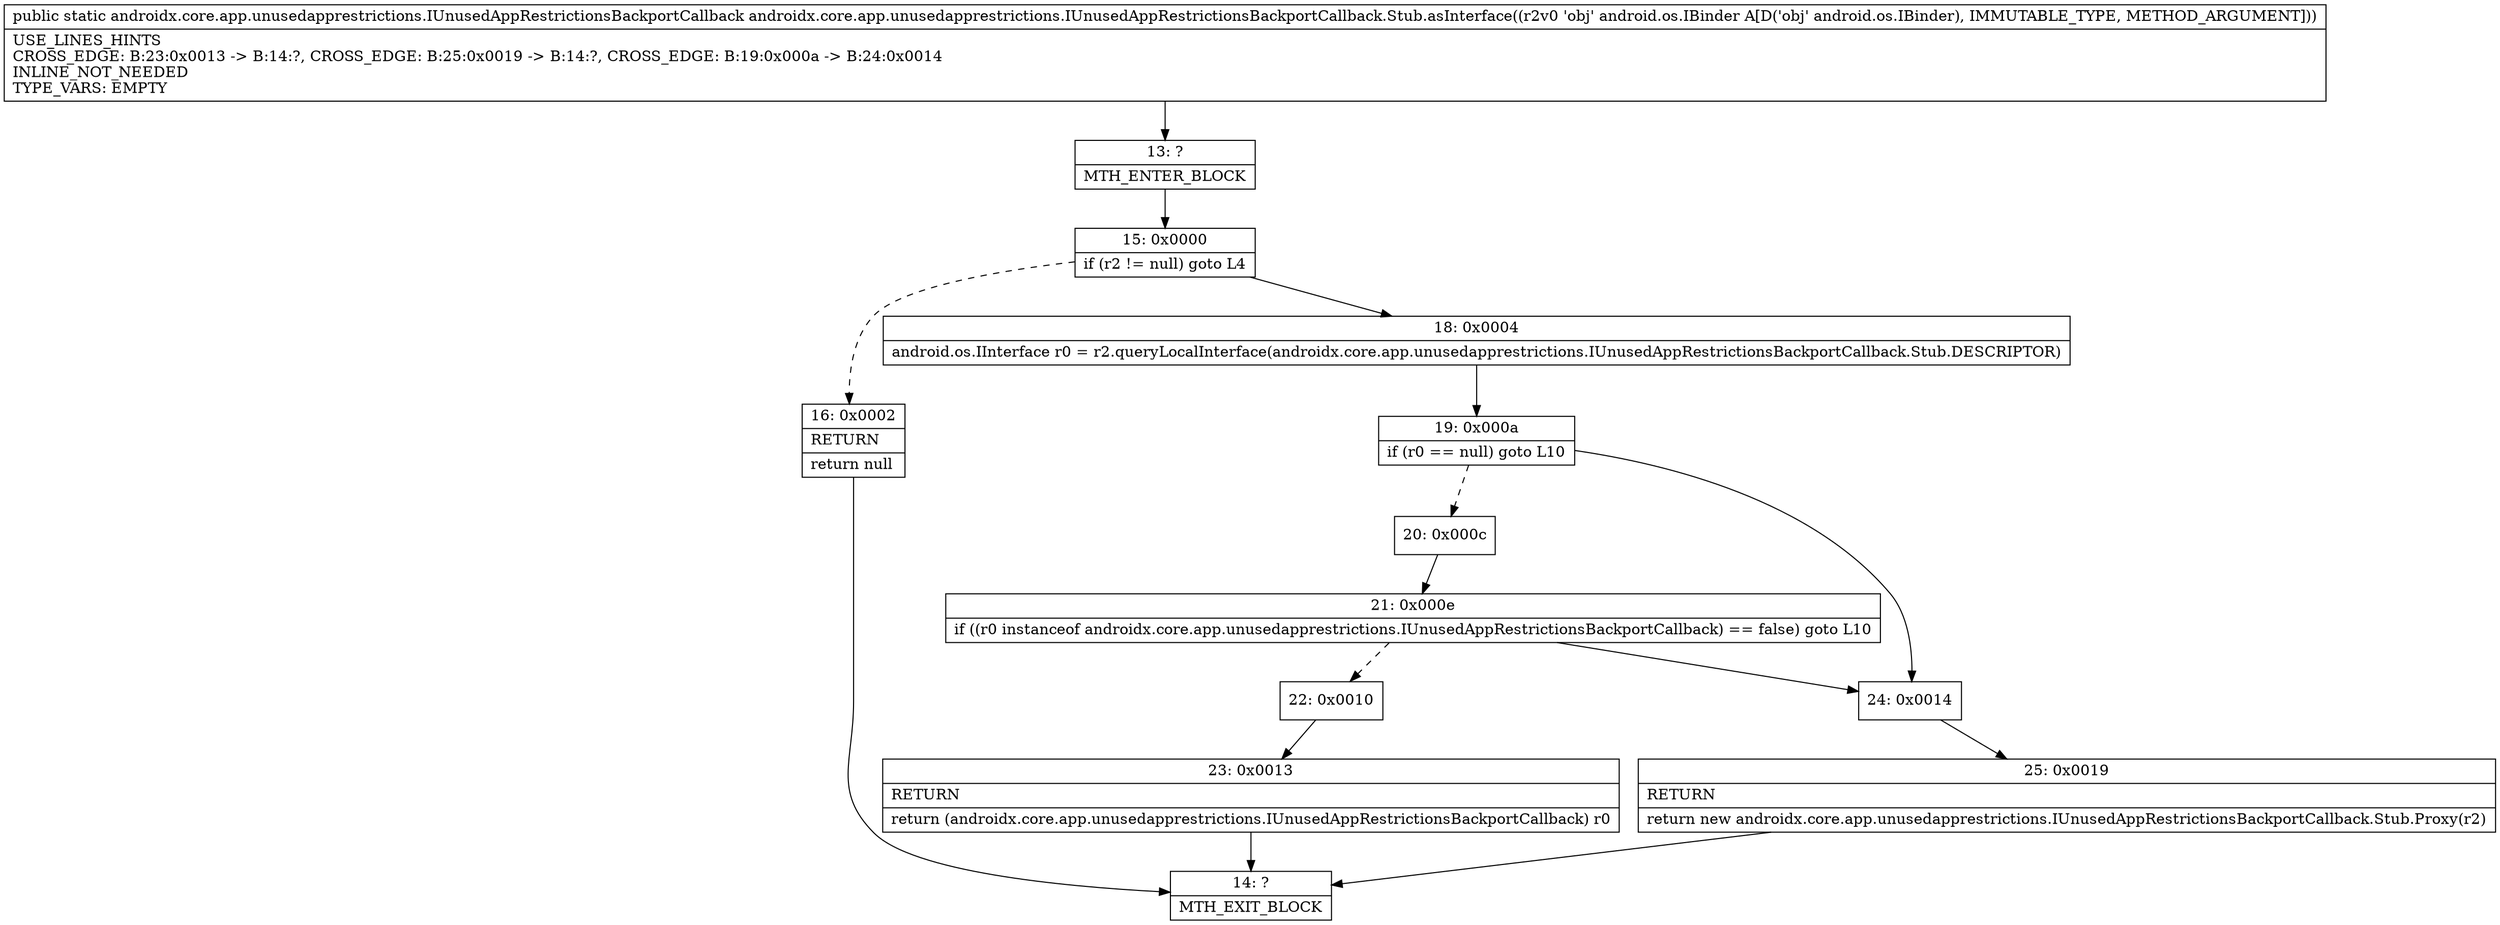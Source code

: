 digraph "CFG forandroidx.core.app.unusedapprestrictions.IUnusedAppRestrictionsBackportCallback.Stub.asInterface(Landroid\/os\/IBinder;)Landroidx\/core\/app\/unusedapprestrictions\/IUnusedAppRestrictionsBackportCallback;" {
Node_13 [shape=record,label="{13\:\ ?|MTH_ENTER_BLOCK\l}"];
Node_15 [shape=record,label="{15\:\ 0x0000|if (r2 != null) goto L4\l}"];
Node_16 [shape=record,label="{16\:\ 0x0002|RETURN\l|return null\l}"];
Node_14 [shape=record,label="{14\:\ ?|MTH_EXIT_BLOCK\l}"];
Node_18 [shape=record,label="{18\:\ 0x0004|android.os.IInterface r0 = r2.queryLocalInterface(androidx.core.app.unusedapprestrictions.IUnusedAppRestrictionsBackportCallback.Stub.DESCRIPTOR)\l}"];
Node_19 [shape=record,label="{19\:\ 0x000a|if (r0 == null) goto L10\l}"];
Node_20 [shape=record,label="{20\:\ 0x000c}"];
Node_21 [shape=record,label="{21\:\ 0x000e|if ((r0 instanceof androidx.core.app.unusedapprestrictions.IUnusedAppRestrictionsBackportCallback) == false) goto L10\l}"];
Node_22 [shape=record,label="{22\:\ 0x0010}"];
Node_23 [shape=record,label="{23\:\ 0x0013|RETURN\l|return (androidx.core.app.unusedapprestrictions.IUnusedAppRestrictionsBackportCallback) r0\l}"];
Node_24 [shape=record,label="{24\:\ 0x0014}"];
Node_25 [shape=record,label="{25\:\ 0x0019|RETURN\l|return new androidx.core.app.unusedapprestrictions.IUnusedAppRestrictionsBackportCallback.Stub.Proxy(r2)\l}"];
MethodNode[shape=record,label="{public static androidx.core.app.unusedapprestrictions.IUnusedAppRestrictionsBackportCallback androidx.core.app.unusedapprestrictions.IUnusedAppRestrictionsBackportCallback.Stub.asInterface((r2v0 'obj' android.os.IBinder A[D('obj' android.os.IBinder), IMMUTABLE_TYPE, METHOD_ARGUMENT]))  | USE_LINES_HINTS\lCROSS_EDGE: B:23:0x0013 \-\> B:14:?, CROSS_EDGE: B:25:0x0019 \-\> B:14:?, CROSS_EDGE: B:19:0x000a \-\> B:24:0x0014\lINLINE_NOT_NEEDED\lTYPE_VARS: EMPTY\l}"];
MethodNode -> Node_13;Node_13 -> Node_15;
Node_15 -> Node_16[style=dashed];
Node_15 -> Node_18;
Node_16 -> Node_14;
Node_18 -> Node_19;
Node_19 -> Node_20[style=dashed];
Node_19 -> Node_24;
Node_20 -> Node_21;
Node_21 -> Node_22[style=dashed];
Node_21 -> Node_24;
Node_22 -> Node_23;
Node_23 -> Node_14;
Node_24 -> Node_25;
Node_25 -> Node_14;
}

